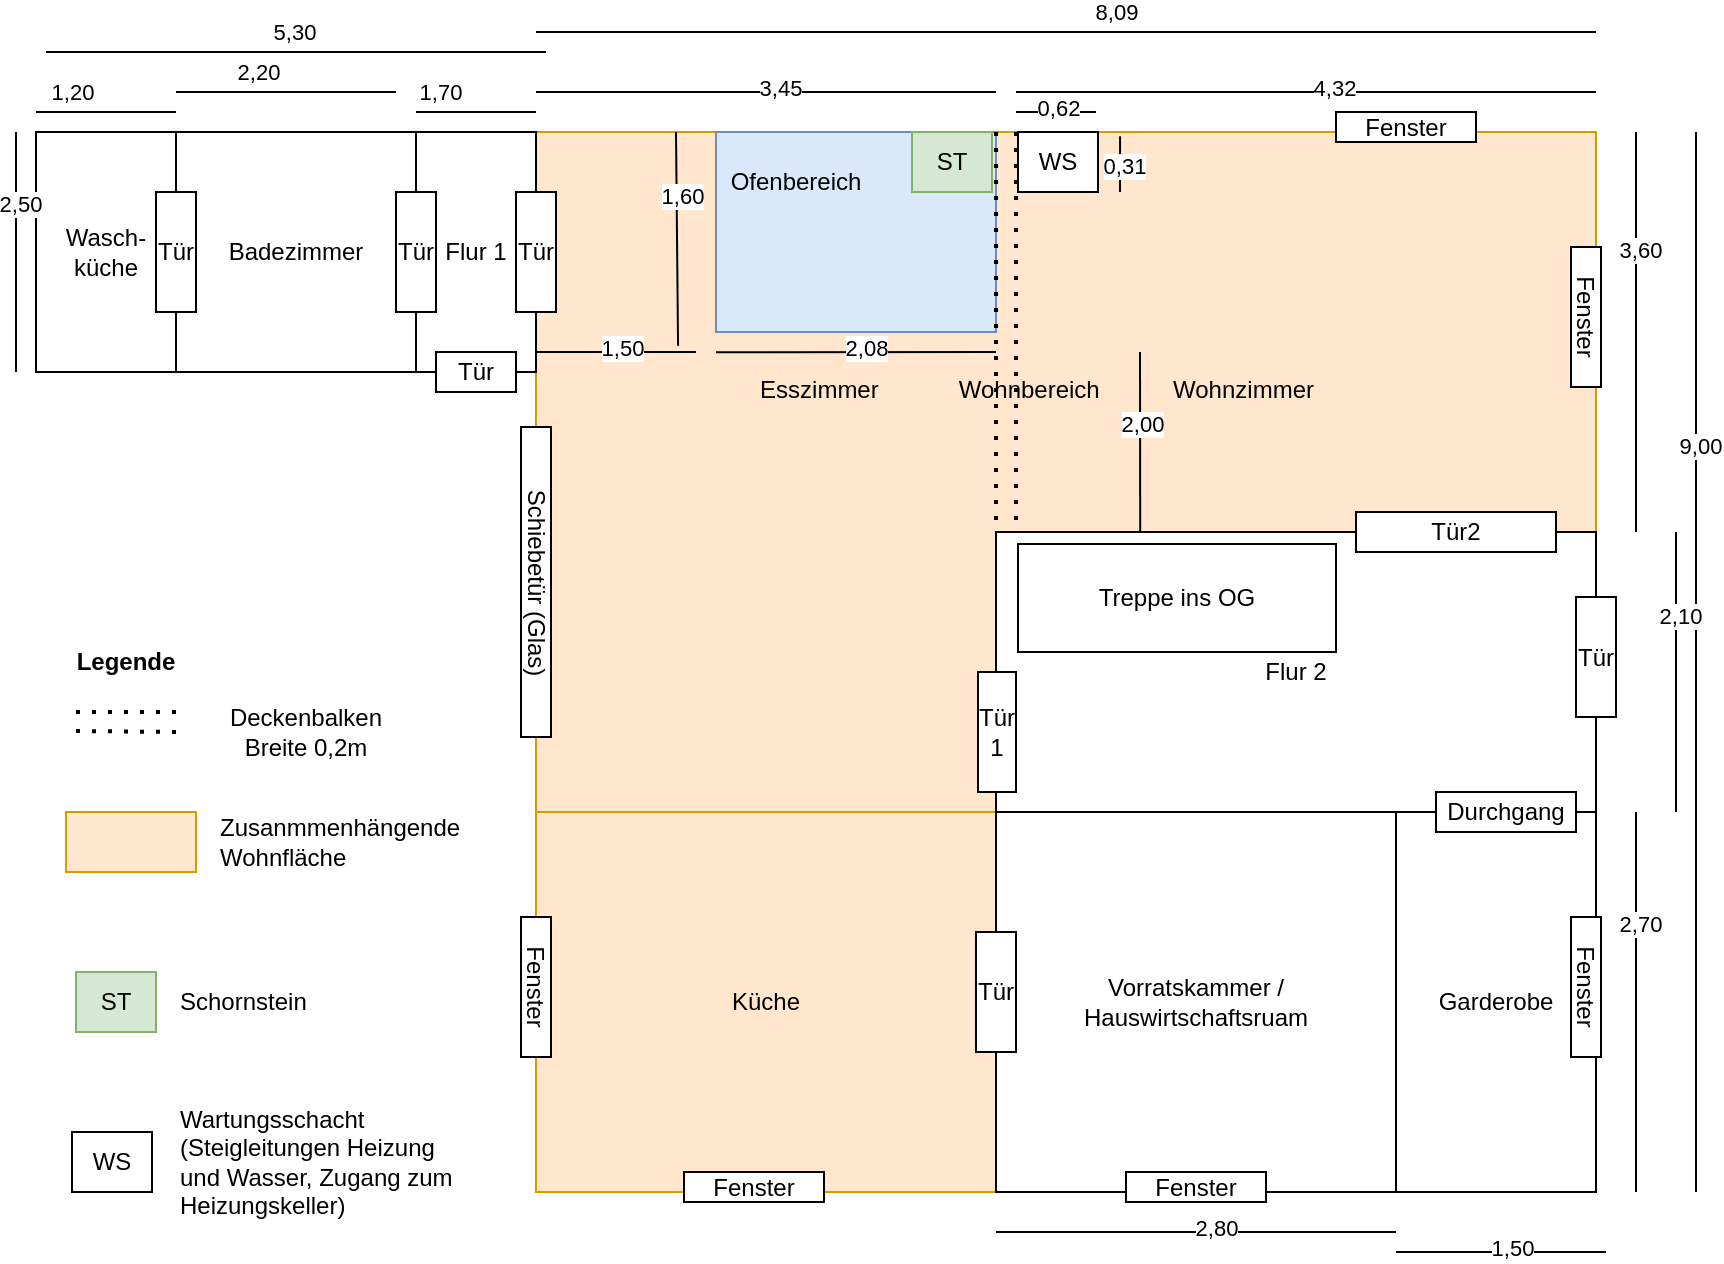 <mxfile version="24.7.10">
  <diagram name="Seite-1" id="WJq2rbRE4auTeuLJKy2o">
    <mxGraphModel dx="1627" dy="1018" grid="1" gridSize="10" guides="1" tooltips="1" connect="1" arrows="1" fold="1" page="1" pageScale="1" pageWidth="827" pageHeight="1169" math="0" shadow="0">
      <root>
        <mxCell id="0" />
        <mxCell id="1" parent="0" />
        <mxCell id="aODyUHmS4RxeLLCdag75-1" value="&lt;div&gt;&amp;nbsp; &amp;nbsp;&amp;nbsp; &amp;nbsp;&amp;nbsp;&amp;nbsp;&amp;nbsp;&amp;nbsp;&amp;nbsp;&amp;nbsp;&amp;nbsp;&amp;nbsp;&amp;nbsp;&amp;nbsp;&amp;nbsp;&amp;nbsp;&amp;nbsp;&amp;nbsp;&amp;nbsp;&amp;nbsp;&amp;nbsp;&amp;nbsp;&amp;nbsp;&amp;nbsp;&amp;nbsp;&amp;nbsp;&amp;nbsp;&amp;nbsp;&amp;nbsp;&amp;nbsp; Esszimmer&amp;nbsp;&amp;nbsp;&amp;nbsp;&amp;nbsp;&amp;nbsp;&amp;nbsp;&amp;nbsp;&amp;nbsp;&amp;nbsp;&amp;nbsp;&amp;nbsp; Wohnbereich &amp;nbsp; &amp;nbsp; &amp;nbsp; &amp;nbsp; &amp;nbsp; Wohnzimmer &amp;nbsp;&amp;nbsp;&amp;nbsp;&amp;nbsp;&amp;nbsp;&amp;nbsp;&amp;nbsp;&amp;nbsp;&amp;nbsp;&amp;nbsp;&amp;nbsp;&amp;nbsp;&amp;nbsp;&amp;nbsp;&amp;nbsp; &lt;br&gt;&lt;/div&gt;&lt;div&gt;&lt;br&gt;&lt;/div&gt;&lt;div&gt;&lt;br&gt;&lt;/div&gt;&lt;div&gt;&lt;br&gt;&lt;/div&gt;&lt;div&gt;&lt;br&gt;&lt;/div&gt;&lt;div&gt;&lt;br&gt;&lt;/div&gt;&lt;div&gt;&lt;br&gt;&lt;/div&gt;&lt;div&gt;&lt;br&gt;&lt;/div&gt;&lt;div&gt;&lt;br&gt;&lt;/div&gt;&lt;div&gt;&lt;br&gt;&lt;/div&gt;&lt;div&gt;&lt;br&gt;&lt;/div&gt;&lt;div&gt;&lt;br&gt;&lt;/div&gt;&lt;div&gt;&lt;br&gt;&lt;/div&gt;&lt;div&gt;&lt;br&gt;&lt;/div&gt;&lt;div&gt;&lt;br&gt;&lt;/div&gt;&lt;div&gt;&lt;br&gt;&lt;/div&gt;&lt;div&gt;&lt;br&gt;&lt;/div&gt;&lt;div&gt;&lt;br&gt;&lt;/div&gt;&lt;div&gt;&lt;br&gt;&lt;/div&gt;&lt;div&gt;&lt;br&gt;&lt;/div&gt;" style="whiteSpace=wrap;html=1;aspect=fixed;fillColor=#ffe6cc;strokeColor=#d79b00;verticalAlign=middle;align=left;" parent="1" vertex="1">
          <mxGeometry x="270" y="80" width="530" height="530" as="geometry" />
        </mxCell>
        <mxCell id="aODyUHmS4RxeLLCdag75-2" value="" style="endArrow=none;html=1;rounded=0;" parent="1" edge="1">
          <mxGeometry width="50" height="50" relative="1" as="geometry">
            <mxPoint x="800" y="30" as="sourcePoint" />
            <mxPoint x="270" y="30" as="targetPoint" />
          </mxGeometry>
        </mxCell>
        <mxCell id="aODyUHmS4RxeLLCdag75-3" value="&lt;div&gt;8,09&lt;/div&gt;" style="edgeLabel;html=1;align=center;verticalAlign=middle;resizable=0;points=[];" parent="aODyUHmS4RxeLLCdag75-2" vertex="1" connectable="0">
          <mxGeometry x="-0.185" y="2" relative="1" as="geometry">
            <mxPoint x="-24" y="-12" as="offset" />
          </mxGeometry>
        </mxCell>
        <mxCell id="aODyUHmS4RxeLLCdag75-5" value="Flur 2" style="rounded=0;whiteSpace=wrap;html=1;" parent="1" vertex="1">
          <mxGeometry x="500" y="280" width="300" height="140" as="geometry" />
        </mxCell>
        <mxCell id="aODyUHmS4RxeLLCdag75-7" value="Küche" style="rounded=0;whiteSpace=wrap;html=1;fillColor=#ffe6cc;strokeColor=#d79b00;" parent="1" vertex="1">
          <mxGeometry x="270" y="420" width="230" height="190" as="geometry" />
        </mxCell>
        <mxCell id="aODyUHmS4RxeLLCdag75-8" value="Vorratskammer /&lt;br&gt;Hauswirtschaftsruam" style="rounded=0;whiteSpace=wrap;html=1;" parent="1" vertex="1">
          <mxGeometry x="500" y="420" width="200" height="190" as="geometry" />
        </mxCell>
        <mxCell id="aODyUHmS4RxeLLCdag75-10" value="Flur 1" style="rounded=0;whiteSpace=wrap;html=1;" parent="1" vertex="1">
          <mxGeometry x="210" y="80" width="60" height="120" as="geometry" />
        </mxCell>
        <mxCell id="aODyUHmS4RxeLLCdag75-11" value="Badezimmer" style="rounded=0;whiteSpace=wrap;html=1;" parent="1" vertex="1">
          <mxGeometry x="90" y="80" width="120" height="120" as="geometry" />
        </mxCell>
        <mxCell id="aODyUHmS4RxeLLCdag75-12" value="Wasch-&lt;br&gt;küche" style="rounded=0;whiteSpace=wrap;html=1;" parent="1" vertex="1">
          <mxGeometry x="20" y="80" width="70" height="120" as="geometry" />
        </mxCell>
        <mxCell id="aODyUHmS4RxeLLCdag75-13" value="" style="endArrow=none;html=1;rounded=0;" parent="1" edge="1">
          <mxGeometry width="50" height="50" relative="1" as="geometry">
            <mxPoint x="820" y="280" as="sourcePoint" />
            <mxPoint x="820" y="80" as="targetPoint" />
          </mxGeometry>
        </mxCell>
        <mxCell id="aODyUHmS4RxeLLCdag75-14" value="3,60" style="edgeLabel;html=1;align=center;verticalAlign=middle;resizable=0;points=[];" parent="aODyUHmS4RxeLLCdag75-13" vertex="1" connectable="0">
          <mxGeometry x="0.41" y="-2" relative="1" as="geometry">
            <mxPoint as="offset" />
          </mxGeometry>
        </mxCell>
        <mxCell id="PpD2W04JYEZ_FjnEyeZt-6" value="Fenster" style="rounded=0;whiteSpace=wrap;html=1;" parent="1" vertex="1">
          <mxGeometry x="670" y="70" width="70" height="15" as="geometry" />
        </mxCell>
        <mxCell id="PpD2W04JYEZ_FjnEyeZt-7" value="" style="endArrow=none;html=1;rounded=0;" parent="1" edge="1">
          <mxGeometry width="50" height="50" relative="1" as="geometry">
            <mxPoint x="500" y="60" as="sourcePoint" />
            <mxPoint x="270" y="60" as="targetPoint" />
          </mxGeometry>
        </mxCell>
        <mxCell id="PpD2W04JYEZ_FjnEyeZt-13" value="3,45" style="edgeLabel;html=1;align=center;verticalAlign=middle;resizable=0;points=[];" parent="PpD2W04JYEZ_FjnEyeZt-7" vertex="1" connectable="0">
          <mxGeometry x="-0.061" y="-2" relative="1" as="geometry">
            <mxPoint as="offset" />
          </mxGeometry>
        </mxCell>
        <mxCell id="PpD2W04JYEZ_FjnEyeZt-9" value="" style="endArrow=none;html=1;rounded=0;" parent="1" edge="1">
          <mxGeometry width="50" height="50" relative="1" as="geometry">
            <mxPoint x="800" y="60" as="sourcePoint" />
            <mxPoint x="510" y="60" as="targetPoint" />
          </mxGeometry>
        </mxCell>
        <mxCell id="PpD2W04JYEZ_FjnEyeZt-11" value="3" style="edgeLabel;html=1;align=center;verticalAlign=middle;resizable=0;points=[];" parent="PpD2W04JYEZ_FjnEyeZt-9" vertex="1" connectable="0">
          <mxGeometry x="-0.069" y="-2" relative="1" as="geometry">
            <mxPoint as="offset" />
          </mxGeometry>
        </mxCell>
        <mxCell id="PpD2W04JYEZ_FjnEyeZt-12" value="4,32" style="edgeLabel;html=1;align=center;verticalAlign=middle;resizable=0;points=[];" parent="PpD2W04JYEZ_FjnEyeZt-9" vertex="1" connectable="0">
          <mxGeometry x="-0.097" y="-2" relative="1" as="geometry">
            <mxPoint as="offset" />
          </mxGeometry>
        </mxCell>
        <mxCell id="PpD2W04JYEZ_FjnEyeZt-22" value="" style="endArrow=none;html=1;rounded=0;" parent="1" edge="1">
          <mxGeometry width="50" height="50" relative="1" as="geometry">
            <mxPoint x="550" y="70" as="sourcePoint" />
            <mxPoint x="510" y="70" as="targetPoint" />
          </mxGeometry>
        </mxCell>
        <mxCell id="PpD2W04JYEZ_FjnEyeZt-23" value="0,62" style="edgeLabel;html=1;align=center;verticalAlign=middle;resizable=0;points=[];" parent="PpD2W04JYEZ_FjnEyeZt-22" vertex="1" connectable="0">
          <mxGeometry x="-0.061" y="-2" relative="1" as="geometry">
            <mxPoint as="offset" />
          </mxGeometry>
        </mxCell>
        <mxCell id="PpD2W04JYEZ_FjnEyeZt-24" value="" style="endArrow=none;html=1;rounded=0;entryX=0.551;entryY=0.004;entryDx=0;entryDy=0;entryPerimeter=0;" parent="1" target="aODyUHmS4RxeLLCdag75-1" edge="1">
          <mxGeometry width="50" height="50" relative="1" as="geometry">
            <mxPoint x="562" y="110" as="sourcePoint" />
            <mxPoint x="560" y="90" as="targetPoint" />
          </mxGeometry>
        </mxCell>
        <mxCell id="PpD2W04JYEZ_FjnEyeZt-25" value="0,31" style="edgeLabel;html=1;align=center;verticalAlign=middle;resizable=0;points=[];" parent="PpD2W04JYEZ_FjnEyeZt-24" vertex="1" connectable="0">
          <mxGeometry x="-0.061" y="-2" relative="1" as="geometry">
            <mxPoint as="offset" />
          </mxGeometry>
        </mxCell>
        <mxCell id="PpD2W04JYEZ_FjnEyeZt-29" value="" style="endArrow=none;html=1;rounded=0;" parent="1" edge="1">
          <mxGeometry width="50" height="50" relative="1" as="geometry">
            <mxPoint x="850" y="610" as="sourcePoint" />
            <mxPoint x="850" y="80" as="targetPoint" />
          </mxGeometry>
        </mxCell>
        <mxCell id="PpD2W04JYEZ_FjnEyeZt-30" value="9,00" style="edgeLabel;html=1;align=center;verticalAlign=middle;resizable=0;points=[];" parent="PpD2W04JYEZ_FjnEyeZt-29" vertex="1" connectable="0">
          <mxGeometry x="0.41" y="-2" relative="1" as="geometry">
            <mxPoint as="offset" />
          </mxGeometry>
        </mxCell>
        <mxCell id="PpD2W04JYEZ_FjnEyeZt-31" value="Tür 1" style="rounded=0;whiteSpace=wrap;html=1;" parent="1" vertex="1">
          <mxGeometry x="491" y="350" width="19" height="60" as="geometry" />
        </mxCell>
        <mxCell id="PpD2W04JYEZ_FjnEyeZt-32" value="Tür" style="rounded=0;whiteSpace=wrap;html=1;" parent="1" vertex="1">
          <mxGeometry x="260" y="110" width="20" height="60" as="geometry" />
        </mxCell>
        <mxCell id="PpD2W04JYEZ_FjnEyeZt-33" value="" style="endArrow=none;dashed=1;html=1;dashPattern=1 3;strokeWidth=2;rounded=0;" parent="1" edge="1">
          <mxGeometry width="50" height="50" relative="1" as="geometry">
            <mxPoint x="40" y="370" as="sourcePoint" />
            <mxPoint x="90" y="370" as="targetPoint" />
          </mxGeometry>
        </mxCell>
        <mxCell id="PpD2W04JYEZ_FjnEyeZt-35" value="" style="endArrow=none;dashed=1;html=1;dashPattern=1 3;strokeWidth=2;rounded=0;" parent="1" edge="1">
          <mxGeometry width="50" height="50" relative="1" as="geometry">
            <mxPoint x="40" y="379.5" as="sourcePoint" />
            <mxPoint x="90" y="380" as="targetPoint" />
          </mxGeometry>
        </mxCell>
        <mxCell id="PpD2W04JYEZ_FjnEyeZt-36" value="Legende" style="text;html=1;align=center;verticalAlign=middle;whiteSpace=wrap;rounded=0;fontStyle=1" parent="1" vertex="1">
          <mxGeometry x="35" y="330" width="60" height="30" as="geometry" />
        </mxCell>
        <mxCell id="PpD2W04JYEZ_FjnEyeZt-38" value="Deckenbalken Breite 0,2m " style="text;html=1;align=center;verticalAlign=middle;whiteSpace=wrap;rounded=0;fontStyle=0" parent="1" vertex="1">
          <mxGeometry x="100" y="365" width="110" height="30" as="geometry" />
        </mxCell>
        <mxCell id="PpD2W04JYEZ_FjnEyeZt-39" value="" style="rounded=0;whiteSpace=wrap;html=1;fillColor=#ffe6cc;strokeColor=#d79b00;" parent="1" vertex="1">
          <mxGeometry x="35" y="420" width="65" height="30" as="geometry" />
        </mxCell>
        <mxCell id="PpD2W04JYEZ_FjnEyeZt-40" value="Zusanmmenhängende Wohnfläche" style="text;html=1;align=left;verticalAlign=middle;whiteSpace=wrap;rounded=0;" parent="1" vertex="1">
          <mxGeometry x="110" y="420" width="60" height="30" as="geometry" />
        </mxCell>
        <mxCell id="PpD2W04JYEZ_FjnEyeZt-45" value="" style="rounded=0;whiteSpace=wrap;html=1;fillColor=#dae8fc;strokeColor=#6c8ebf;" parent="1" vertex="1">
          <mxGeometry x="360" y="80" width="140" height="100" as="geometry" />
        </mxCell>
        <mxCell id="PpD2W04JYEZ_FjnEyeZt-4" value="WS" style="rounded=0;whiteSpace=wrap;html=1;" parent="1" vertex="1">
          <mxGeometry x="511" y="80" width="40" height="30" as="geometry" />
        </mxCell>
        <mxCell id="PpD2W04JYEZ_FjnEyeZt-5" value="ST" style="rounded=0;whiteSpace=wrap;html=1;fillColor=#d5e8d4;strokeColor=#82b366;" parent="1" vertex="1">
          <mxGeometry x="458" y="80" width="40" height="30" as="geometry" />
        </mxCell>
        <mxCell id="PpD2W04JYEZ_FjnEyeZt-2" value="" style="endArrow=none;dashed=1;html=1;dashPattern=1 3;strokeWidth=2;rounded=0;entryX=0;entryY=0;entryDx=0;entryDy=0;exitX=0.434;exitY=0;exitDx=0;exitDy=0;exitPerimeter=0;" parent="1" edge="1">
          <mxGeometry width="50" height="50" relative="1" as="geometry">
            <mxPoint x="510" y="80" as="sourcePoint" />
            <mxPoint x="510" y="280" as="targetPoint" />
          </mxGeometry>
        </mxCell>
        <mxCell id="PpD2W04JYEZ_FjnEyeZt-1" value="" style="endArrow=none;dashed=1;html=1;dashPattern=1 3;strokeWidth=2;rounded=0;entryX=0;entryY=0;entryDx=0;entryDy=0;exitX=0.434;exitY=0;exitDx=0;exitDy=0;exitPerimeter=0;" parent="1" source="aODyUHmS4RxeLLCdag75-1" target="aODyUHmS4RxeLLCdag75-5" edge="1">
          <mxGeometry width="50" height="50" relative="1" as="geometry">
            <mxPoint x="500" y="90" as="sourcePoint" />
            <mxPoint x="160" y="380" as="targetPoint" />
          </mxGeometry>
        </mxCell>
        <mxCell id="PpD2W04JYEZ_FjnEyeZt-46" value="Ofenbereich" style="text;html=1;align=center;verticalAlign=middle;whiteSpace=wrap;rounded=0;" parent="1" vertex="1">
          <mxGeometry x="370" y="90" width="60" height="30" as="geometry" />
        </mxCell>
        <mxCell id="EVFdEpypzMLz57Z1qd-0-1" value="" style="endArrow=none;html=1;rounded=0;" parent="1" edge="1">
          <mxGeometry width="50" height="50" relative="1" as="geometry">
            <mxPoint x="350" y="190" as="sourcePoint" />
            <mxPoint x="270" y="190" as="targetPoint" />
          </mxGeometry>
        </mxCell>
        <mxCell id="EVFdEpypzMLz57Z1qd-0-2" value="1,50" style="edgeLabel;html=1;align=center;verticalAlign=middle;resizable=0;points=[];" parent="EVFdEpypzMLz57Z1qd-0-1" vertex="1" connectable="0">
          <mxGeometry x="-0.061" y="-2" relative="1" as="geometry">
            <mxPoint as="offset" />
          </mxGeometry>
        </mxCell>
        <mxCell id="EVFdEpypzMLz57Z1qd-0-11" value="" style="endArrow=none;html=1;rounded=0;entryX=0.149;entryY=0.006;entryDx=0;entryDy=0;entryPerimeter=0;" parent="1" edge="1">
          <mxGeometry width="50" height="50" relative="1" as="geometry">
            <mxPoint x="341.03" y="186.82" as="sourcePoint" />
            <mxPoint x="340" y="80.0" as="targetPoint" />
          </mxGeometry>
        </mxCell>
        <mxCell id="EVFdEpypzMLz57Z1qd-0-12" value="1,60" style="edgeLabel;html=1;align=center;verticalAlign=middle;resizable=0;points=[];" parent="EVFdEpypzMLz57Z1qd-0-11" vertex="1" connectable="0">
          <mxGeometry x="0.41" y="-2" relative="1" as="geometry">
            <mxPoint as="offset" />
          </mxGeometry>
        </mxCell>
        <mxCell id="EVFdEpypzMLz57Z1qd-0-14" value="" style="endArrow=none;html=1;rounded=0;entryX=0.17;entryY=0.17;entryDx=0;entryDy=0;entryPerimeter=0;" parent="1" edge="1">
          <mxGeometry width="50" height="50" relative="1" as="geometry">
            <mxPoint x="500" y="190" as="sourcePoint" />
            <mxPoint x="360.0" y="190.1" as="targetPoint" />
          </mxGeometry>
        </mxCell>
        <mxCell id="EVFdEpypzMLz57Z1qd-0-15" value="2,08" style="edgeLabel;html=1;align=center;verticalAlign=middle;resizable=0;points=[];" parent="EVFdEpypzMLz57Z1qd-0-14" vertex="1" connectable="0">
          <mxGeometry x="-0.061" y="-2" relative="1" as="geometry">
            <mxPoint as="offset" />
          </mxGeometry>
        </mxCell>
        <mxCell id="EVFdEpypzMLz57Z1qd-0-21" value="" style="endArrow=none;html=1;rounded=0;exitX=0.177;exitY=0;exitDx=0;exitDy=0;exitPerimeter=0;" parent="1" edge="1">
          <mxGeometry width="50" height="50" relative="1" as="geometry">
            <mxPoint x="572.1" y="280" as="sourcePoint" />
            <mxPoint x="572" y="190" as="targetPoint" />
          </mxGeometry>
        </mxCell>
        <mxCell id="EVFdEpypzMLz57Z1qd-0-22" value="2,00" style="edgeLabel;html=1;align=center;verticalAlign=middle;resizable=0;points=[];" parent="EVFdEpypzMLz57Z1qd-0-21" vertex="1" connectable="0">
          <mxGeometry x="0.2" y="-1" relative="1" as="geometry">
            <mxPoint as="offset" />
          </mxGeometry>
        </mxCell>
        <mxCell id="EVFdEpypzMLz57Z1qd-0-23" value="ST" style="rounded=0;whiteSpace=wrap;html=1;fillColor=#d5e8d4;strokeColor=#82b366;" parent="1" vertex="1">
          <mxGeometry x="40" y="500" width="40" height="30" as="geometry" />
        </mxCell>
        <mxCell id="EVFdEpypzMLz57Z1qd-0-27" value="WS" style="rounded=0;whiteSpace=wrap;html=1;" parent="1" vertex="1">
          <mxGeometry x="38" y="580" width="40" height="30" as="geometry" />
        </mxCell>
        <mxCell id="EVFdEpypzMLz57Z1qd-0-28" value="Schornstein " style="text;html=1;align=left;verticalAlign=middle;whiteSpace=wrap;rounded=0;" parent="1" vertex="1">
          <mxGeometry x="90" y="500" width="60" height="30" as="geometry" />
        </mxCell>
        <mxCell id="EVFdEpypzMLz57Z1qd-0-30" value="Wartungsschacht&lt;br&gt;(Steigleitungen Heizung und Wasser, Zugang zum Heizungskeller)" style="text;html=1;align=left;verticalAlign=middle;whiteSpace=wrap;rounded=0;" parent="1" vertex="1">
          <mxGeometry x="90" y="580" width="140" height="30" as="geometry" />
        </mxCell>
        <mxCell id="8GL9W_Yb9hCINjmZourG-1" value="Tür2" style="rounded=0;whiteSpace=wrap;html=1;" parent="1" vertex="1">
          <mxGeometry x="680" y="270" width="100" height="20" as="geometry" />
        </mxCell>
        <mxCell id="8GL9W_Yb9hCINjmZourG-2" value="Treppe ins OG" style="rounded=0;whiteSpace=wrap;html=1;" parent="1" vertex="1">
          <mxGeometry x="511" y="286" width="159" height="54" as="geometry" />
        </mxCell>
        <mxCell id="WvGuRR1FUjzKHQ7_7IiX-1" value="" style="endArrow=none;html=1;rounded=0;" edge="1" parent="1">
          <mxGeometry width="50" height="50" relative="1" as="geometry">
            <mxPoint x="275" y="40" as="sourcePoint" />
            <mxPoint x="25" y="40" as="targetPoint" />
          </mxGeometry>
        </mxCell>
        <mxCell id="WvGuRR1FUjzKHQ7_7IiX-2" value="5,30" style="edgeLabel;html=1;align=center;verticalAlign=middle;resizable=0;points=[];" vertex="1" connectable="0" parent="WvGuRR1FUjzKHQ7_7IiX-1">
          <mxGeometry x="-0.185" y="2" relative="1" as="geometry">
            <mxPoint x="-24" y="-12" as="offset" />
          </mxGeometry>
        </mxCell>
        <mxCell id="WvGuRR1FUjzKHQ7_7IiX-3" value="" style="endArrow=none;html=1;rounded=0;" edge="1" parent="1">
          <mxGeometry width="50" height="50" relative="1" as="geometry">
            <mxPoint x="270" y="70" as="sourcePoint" />
            <mxPoint x="210" y="70" as="targetPoint" />
          </mxGeometry>
        </mxCell>
        <mxCell id="WvGuRR1FUjzKHQ7_7IiX-4" value="1,70" style="edgeLabel;html=1;align=center;verticalAlign=middle;resizable=0;points=[];" vertex="1" connectable="0" parent="WvGuRR1FUjzKHQ7_7IiX-3">
          <mxGeometry x="-0.185" y="2" relative="1" as="geometry">
            <mxPoint x="-24" y="-12" as="offset" />
          </mxGeometry>
        </mxCell>
        <mxCell id="WvGuRR1FUjzKHQ7_7IiX-5" value="" style="endArrow=none;html=1;rounded=0;" edge="1" parent="1">
          <mxGeometry width="50" height="50" relative="1" as="geometry">
            <mxPoint x="200" y="60" as="sourcePoint" />
            <mxPoint x="90" y="60" as="targetPoint" />
          </mxGeometry>
        </mxCell>
        <mxCell id="WvGuRR1FUjzKHQ7_7IiX-6" value="2,20" style="edgeLabel;html=1;align=center;verticalAlign=middle;resizable=0;points=[];" vertex="1" connectable="0" parent="WvGuRR1FUjzKHQ7_7IiX-5">
          <mxGeometry x="-0.185" y="2" relative="1" as="geometry">
            <mxPoint x="-24" y="-12" as="offset" />
          </mxGeometry>
        </mxCell>
        <mxCell id="WvGuRR1FUjzKHQ7_7IiX-7" value="" style="endArrow=none;html=1;rounded=0;" edge="1" parent="1">
          <mxGeometry width="50" height="50" relative="1" as="geometry">
            <mxPoint x="90" y="70" as="sourcePoint" />
            <mxPoint x="20" y="70" as="targetPoint" />
          </mxGeometry>
        </mxCell>
        <mxCell id="WvGuRR1FUjzKHQ7_7IiX-8" value="1,20" style="edgeLabel;html=1;align=center;verticalAlign=middle;resizable=0;points=[];" vertex="1" connectable="0" parent="WvGuRR1FUjzKHQ7_7IiX-7">
          <mxGeometry x="-0.185" y="2" relative="1" as="geometry">
            <mxPoint x="-24" y="-12" as="offset" />
          </mxGeometry>
        </mxCell>
        <mxCell id="WvGuRR1FUjzKHQ7_7IiX-9" value="" style="endArrow=none;html=1;rounded=0;" edge="1" parent="1">
          <mxGeometry width="50" height="50" relative="1" as="geometry">
            <mxPoint x="10" y="200" as="sourcePoint" />
            <mxPoint x="10" y="80" as="targetPoint" />
          </mxGeometry>
        </mxCell>
        <mxCell id="WvGuRR1FUjzKHQ7_7IiX-10" value="2,50" style="edgeLabel;html=1;align=center;verticalAlign=middle;resizable=0;points=[];" vertex="1" connectable="0" parent="WvGuRR1FUjzKHQ7_7IiX-9">
          <mxGeometry x="0.41" y="-2" relative="1" as="geometry">
            <mxPoint as="offset" />
          </mxGeometry>
        </mxCell>
        <mxCell id="WvGuRR1FUjzKHQ7_7IiX-11" value="Tür" style="rounded=0;whiteSpace=wrap;html=1;" vertex="1" parent="1">
          <mxGeometry x="220" y="190" width="40" height="20" as="geometry" />
        </mxCell>
        <mxCell id="WvGuRR1FUjzKHQ7_7IiX-12" value="Tür" style="rounded=0;whiteSpace=wrap;html=1;" vertex="1" parent="1">
          <mxGeometry x="200" y="110" width="20" height="60" as="geometry" />
        </mxCell>
        <mxCell id="WvGuRR1FUjzKHQ7_7IiX-13" value="Tür" style="rounded=0;whiteSpace=wrap;html=1;" vertex="1" parent="1">
          <mxGeometry x="80" y="110" width="20" height="60" as="geometry" />
        </mxCell>
        <mxCell id="WvGuRR1FUjzKHQ7_7IiX-15" value="Garderobe" style="rounded=0;whiteSpace=wrap;html=1;" vertex="1" parent="1">
          <mxGeometry x="700" y="420" width="100" height="190" as="geometry" />
        </mxCell>
        <mxCell id="WvGuRR1FUjzKHQ7_7IiX-16" value="Durchgang" style="rounded=0;whiteSpace=wrap;html=1;" vertex="1" parent="1">
          <mxGeometry x="720" y="410" width="70" height="20" as="geometry" />
        </mxCell>
        <mxCell id="WvGuRR1FUjzKHQ7_7IiX-17" value="Tür" style="rounded=0;whiteSpace=wrap;html=1;" vertex="1" parent="1">
          <mxGeometry x="490" y="480" width="20" height="60" as="geometry" />
        </mxCell>
        <mxCell id="WvGuRR1FUjzKHQ7_7IiX-18" value="Fenster" style="rounded=0;whiteSpace=wrap;html=1;" vertex="1" parent="1">
          <mxGeometry x="565" y="600" width="70" height="15" as="geometry" />
        </mxCell>
        <mxCell id="WvGuRR1FUjzKHQ7_7IiX-19" value="Fenster" style="rounded=0;whiteSpace=wrap;html=1;" vertex="1" parent="1">
          <mxGeometry x="344" y="600" width="70" height="15" as="geometry" />
        </mxCell>
        <mxCell id="WvGuRR1FUjzKHQ7_7IiX-20" value="Fenster" style="rounded=0;whiteSpace=wrap;html=1;rotation=90;" vertex="1" parent="1">
          <mxGeometry x="760" y="165" width="70" height="15" as="geometry" />
        </mxCell>
        <mxCell id="WvGuRR1FUjzKHQ7_7IiX-21" value="Fenster" style="rounded=0;whiteSpace=wrap;html=1;rotation=90;" vertex="1" parent="1">
          <mxGeometry x="760" y="500" width="70" height="15" as="geometry" />
        </mxCell>
        <mxCell id="WvGuRR1FUjzKHQ7_7IiX-22" value="Fenster" style="rounded=0;whiteSpace=wrap;html=1;rotation=90;" vertex="1" parent="1">
          <mxGeometry x="235" y="500" width="70" height="15" as="geometry" />
        </mxCell>
        <mxCell id="WvGuRR1FUjzKHQ7_7IiX-23" value="Schiebetür (Glas)" style="rounded=0;whiteSpace=wrap;html=1;rotation=90;" vertex="1" parent="1">
          <mxGeometry x="192.5" y="297.5" width="155" height="15" as="geometry" />
        </mxCell>
        <mxCell id="WvGuRR1FUjzKHQ7_7IiX-24" value="Tür" style="rounded=0;whiteSpace=wrap;html=1;" vertex="1" parent="1">
          <mxGeometry x="790" y="312.5" width="20" height="60" as="geometry" />
        </mxCell>
        <mxCell id="WvGuRR1FUjzKHQ7_7IiX-25" value="" style="endArrow=none;html=1;rounded=0;" edge="1" parent="1">
          <mxGeometry width="50" height="50" relative="1" as="geometry">
            <mxPoint x="820" y="610" as="sourcePoint" />
            <mxPoint x="820" y="420" as="targetPoint" />
          </mxGeometry>
        </mxCell>
        <mxCell id="WvGuRR1FUjzKHQ7_7IiX-26" value="2,70" style="edgeLabel;html=1;align=center;verticalAlign=middle;resizable=0;points=[];" vertex="1" connectable="0" parent="WvGuRR1FUjzKHQ7_7IiX-25">
          <mxGeometry x="0.41" y="-2" relative="1" as="geometry">
            <mxPoint as="offset" />
          </mxGeometry>
        </mxCell>
        <mxCell id="WvGuRR1FUjzKHQ7_7IiX-28" value="" style="endArrow=none;html=1;rounded=0;" edge="1" parent="1">
          <mxGeometry width="50" height="50" relative="1" as="geometry">
            <mxPoint x="840" y="420" as="sourcePoint" />
            <mxPoint x="840" y="280" as="targetPoint" />
          </mxGeometry>
        </mxCell>
        <mxCell id="WvGuRR1FUjzKHQ7_7IiX-29" value="2,10" style="edgeLabel;html=1;align=center;verticalAlign=middle;resizable=0;points=[];" vertex="1" connectable="0" parent="WvGuRR1FUjzKHQ7_7IiX-28">
          <mxGeometry x="0.41" y="-2" relative="1" as="geometry">
            <mxPoint as="offset" />
          </mxGeometry>
        </mxCell>
        <mxCell id="WvGuRR1FUjzKHQ7_7IiX-31" value="" style="endArrow=none;html=1;rounded=0;" edge="1" parent="1">
          <mxGeometry width="50" height="50" relative="1" as="geometry">
            <mxPoint x="700" y="630" as="sourcePoint" />
            <mxPoint x="500" y="630" as="targetPoint" />
          </mxGeometry>
        </mxCell>
        <mxCell id="WvGuRR1FUjzKHQ7_7IiX-32" value="3" style="edgeLabel;html=1;align=center;verticalAlign=middle;resizable=0;points=[];" vertex="1" connectable="0" parent="WvGuRR1FUjzKHQ7_7IiX-31">
          <mxGeometry x="-0.069" y="-2" relative="1" as="geometry">
            <mxPoint as="offset" />
          </mxGeometry>
        </mxCell>
        <mxCell id="WvGuRR1FUjzKHQ7_7IiX-33" value="2,80" style="edgeLabel;html=1;align=center;verticalAlign=middle;resizable=0;points=[];" vertex="1" connectable="0" parent="WvGuRR1FUjzKHQ7_7IiX-31">
          <mxGeometry x="-0.097" y="-2" relative="1" as="geometry">
            <mxPoint as="offset" />
          </mxGeometry>
        </mxCell>
        <mxCell id="WvGuRR1FUjzKHQ7_7IiX-34" value="" style="endArrow=none;html=1;rounded=0;" edge="1" parent="1">
          <mxGeometry width="50" height="50" relative="1" as="geometry">
            <mxPoint x="805" y="640" as="sourcePoint" />
            <mxPoint x="700" y="640" as="targetPoint" />
          </mxGeometry>
        </mxCell>
        <mxCell id="WvGuRR1FUjzKHQ7_7IiX-35" value="3" style="edgeLabel;html=1;align=center;verticalAlign=middle;resizable=0;points=[];" vertex="1" connectable="0" parent="WvGuRR1FUjzKHQ7_7IiX-34">
          <mxGeometry x="-0.069" y="-2" relative="1" as="geometry">
            <mxPoint as="offset" />
          </mxGeometry>
        </mxCell>
        <mxCell id="WvGuRR1FUjzKHQ7_7IiX-36" value="1,50" style="edgeLabel;html=1;align=center;verticalAlign=middle;resizable=0;points=[];" vertex="1" connectable="0" parent="WvGuRR1FUjzKHQ7_7IiX-34">
          <mxGeometry x="-0.097" y="-2" relative="1" as="geometry">
            <mxPoint as="offset" />
          </mxGeometry>
        </mxCell>
      </root>
    </mxGraphModel>
  </diagram>
</mxfile>
